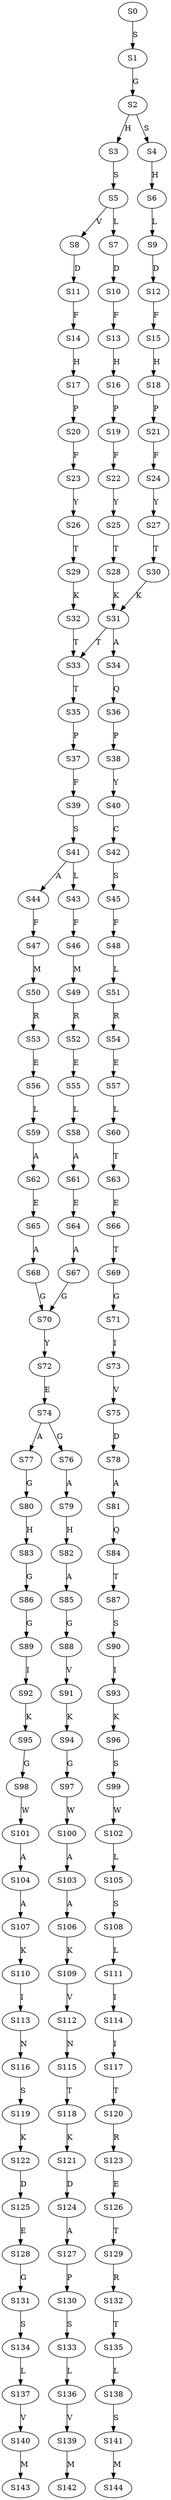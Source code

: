 strict digraph  {
	S0 -> S1 [ label = S ];
	S1 -> S2 [ label = G ];
	S2 -> S3 [ label = H ];
	S2 -> S4 [ label = S ];
	S3 -> S5 [ label = S ];
	S4 -> S6 [ label = H ];
	S5 -> S7 [ label = L ];
	S5 -> S8 [ label = V ];
	S6 -> S9 [ label = L ];
	S7 -> S10 [ label = D ];
	S8 -> S11 [ label = D ];
	S9 -> S12 [ label = D ];
	S10 -> S13 [ label = F ];
	S11 -> S14 [ label = F ];
	S12 -> S15 [ label = F ];
	S13 -> S16 [ label = H ];
	S14 -> S17 [ label = H ];
	S15 -> S18 [ label = H ];
	S16 -> S19 [ label = P ];
	S17 -> S20 [ label = P ];
	S18 -> S21 [ label = P ];
	S19 -> S22 [ label = F ];
	S20 -> S23 [ label = F ];
	S21 -> S24 [ label = F ];
	S22 -> S25 [ label = Y ];
	S23 -> S26 [ label = Y ];
	S24 -> S27 [ label = Y ];
	S25 -> S28 [ label = T ];
	S26 -> S29 [ label = T ];
	S27 -> S30 [ label = T ];
	S28 -> S31 [ label = K ];
	S29 -> S32 [ label = K ];
	S30 -> S31 [ label = K ];
	S31 -> S33 [ label = T ];
	S31 -> S34 [ label = A ];
	S32 -> S33 [ label = T ];
	S33 -> S35 [ label = T ];
	S34 -> S36 [ label = Q ];
	S35 -> S37 [ label = P ];
	S36 -> S38 [ label = P ];
	S37 -> S39 [ label = F ];
	S38 -> S40 [ label = Y ];
	S39 -> S41 [ label = S ];
	S40 -> S42 [ label = C ];
	S41 -> S43 [ label = L ];
	S41 -> S44 [ label = A ];
	S42 -> S45 [ label = S ];
	S43 -> S46 [ label = F ];
	S44 -> S47 [ label = F ];
	S45 -> S48 [ label = F ];
	S46 -> S49 [ label = M ];
	S47 -> S50 [ label = M ];
	S48 -> S51 [ label = L ];
	S49 -> S52 [ label = R ];
	S50 -> S53 [ label = R ];
	S51 -> S54 [ label = R ];
	S52 -> S55 [ label = E ];
	S53 -> S56 [ label = E ];
	S54 -> S57 [ label = E ];
	S55 -> S58 [ label = L ];
	S56 -> S59 [ label = L ];
	S57 -> S60 [ label = L ];
	S58 -> S61 [ label = A ];
	S59 -> S62 [ label = A ];
	S60 -> S63 [ label = T ];
	S61 -> S64 [ label = E ];
	S62 -> S65 [ label = E ];
	S63 -> S66 [ label = E ];
	S64 -> S67 [ label = A ];
	S65 -> S68 [ label = A ];
	S66 -> S69 [ label = T ];
	S67 -> S70 [ label = G ];
	S68 -> S70 [ label = G ];
	S69 -> S71 [ label = G ];
	S70 -> S72 [ label = Y ];
	S71 -> S73 [ label = I ];
	S72 -> S74 [ label = E ];
	S73 -> S75 [ label = V ];
	S74 -> S76 [ label = G ];
	S74 -> S77 [ label = A ];
	S75 -> S78 [ label = D ];
	S76 -> S79 [ label = A ];
	S77 -> S80 [ label = G ];
	S78 -> S81 [ label = A ];
	S79 -> S82 [ label = H ];
	S80 -> S83 [ label = H ];
	S81 -> S84 [ label = Q ];
	S82 -> S85 [ label = A ];
	S83 -> S86 [ label = G ];
	S84 -> S87 [ label = T ];
	S85 -> S88 [ label = G ];
	S86 -> S89 [ label = G ];
	S87 -> S90 [ label = S ];
	S88 -> S91 [ label = V ];
	S89 -> S92 [ label = I ];
	S90 -> S93 [ label = I ];
	S91 -> S94 [ label = K ];
	S92 -> S95 [ label = K ];
	S93 -> S96 [ label = K ];
	S94 -> S97 [ label = G ];
	S95 -> S98 [ label = G ];
	S96 -> S99 [ label = S ];
	S97 -> S100 [ label = W ];
	S98 -> S101 [ label = W ];
	S99 -> S102 [ label = W ];
	S100 -> S103 [ label = A ];
	S101 -> S104 [ label = A ];
	S102 -> S105 [ label = L ];
	S103 -> S106 [ label = A ];
	S104 -> S107 [ label = A ];
	S105 -> S108 [ label = S ];
	S106 -> S109 [ label = K ];
	S107 -> S110 [ label = K ];
	S108 -> S111 [ label = L ];
	S109 -> S112 [ label = V ];
	S110 -> S113 [ label = I ];
	S111 -> S114 [ label = I ];
	S112 -> S115 [ label = N ];
	S113 -> S116 [ label = N ];
	S114 -> S117 [ label = I ];
	S115 -> S118 [ label = T ];
	S116 -> S119 [ label = S ];
	S117 -> S120 [ label = T ];
	S118 -> S121 [ label = K ];
	S119 -> S122 [ label = K ];
	S120 -> S123 [ label = R ];
	S121 -> S124 [ label = D ];
	S122 -> S125 [ label = D ];
	S123 -> S126 [ label = E ];
	S124 -> S127 [ label = A ];
	S125 -> S128 [ label = E ];
	S126 -> S129 [ label = T ];
	S127 -> S130 [ label = P ];
	S128 -> S131 [ label = G ];
	S129 -> S132 [ label = R ];
	S130 -> S133 [ label = S ];
	S131 -> S134 [ label = S ];
	S132 -> S135 [ label = T ];
	S133 -> S136 [ label = L ];
	S134 -> S137 [ label = L ];
	S135 -> S138 [ label = L ];
	S136 -> S139 [ label = V ];
	S137 -> S140 [ label = V ];
	S138 -> S141 [ label = S ];
	S139 -> S142 [ label = M ];
	S140 -> S143 [ label = M ];
	S141 -> S144 [ label = M ];
}
